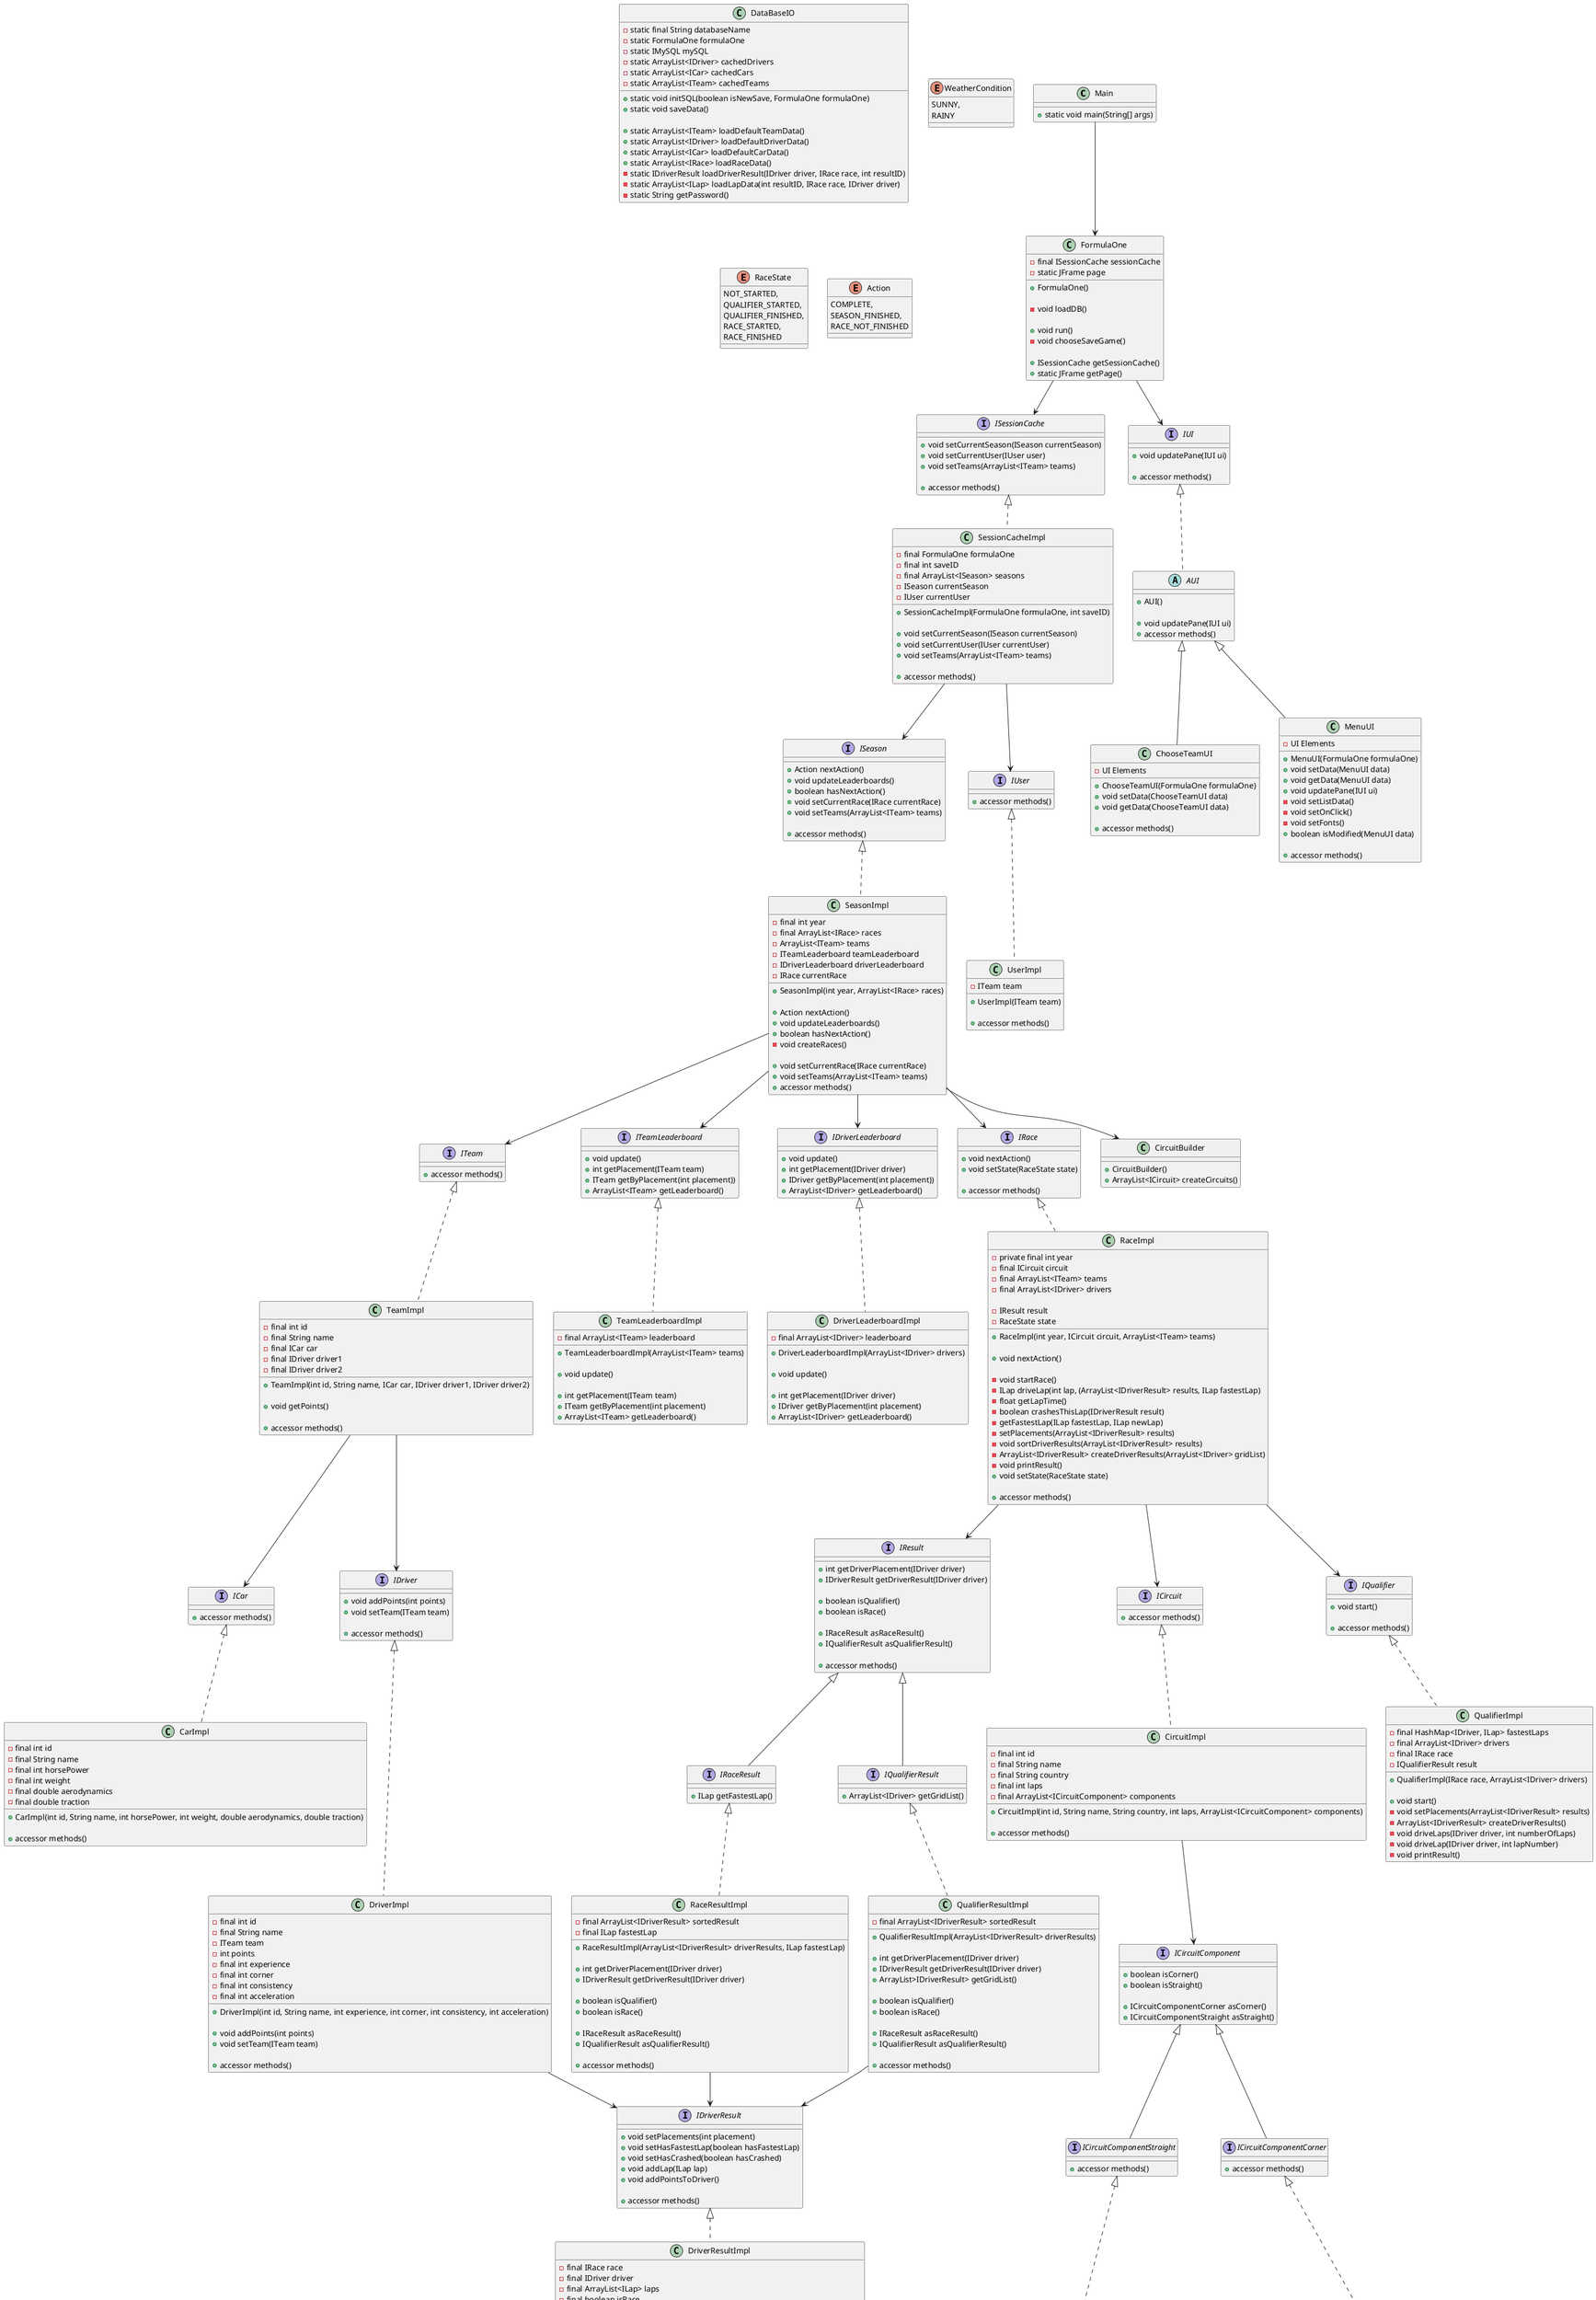 @startuml

' ******************
' Classes
' ******************

class Main {
    + static void main(String[] args)
}

class FormulaOne {
    - final ISessionCache sessionCache
    - static JFrame page

    + FormulaOne()

    - void loadDB()

    + void run()
    - void chooseSaveGame()

    + ISessionCache getSessionCache()
    + static JFrame getPage()
}

class SessionCacheImpl implements ISessionCache {
    - final FormulaOne formulaOne
    - final int saveID
    - final ArrayList<ISeason> seasons
    - ISeason currentSeason
    - IUser currentUser

    + SessionCacheImpl(FormulaOne formulaOne, int saveID)

    + void setCurrentSeason(ISeason currentSeason)
    + void setCurrentUser(IUser currentUser)
    + void setTeams(ArrayList<ITeam> teams)

    + accessor methods()
}

class SeasonImpl implements ISeason {
    - final int year
    - final ArrayList<IRace> races
    - ArrayList<ITeam> teams
    - ITeamLeaderboard teamLeaderboard
    - IDriverLeaderboard driverLeaderboard
    - IRace currentRace

    + SeasonImpl(int year, ArrayList<IRace> races)

    + Action nextAction()
    + void updateLeaderboards()
    + boolean hasNextAction()
    - void createRaces()

    + void setCurrentRace(IRace currentRace)
    + void setTeams(ArrayList<ITeam> teams)
    + accessor methods()
}

class TeamImpl implements ITeam {
    - final int id
    - final String name
    - final ICar car
    - final IDriver driver1
    - final IDriver driver2

    + TeamImpl(int id, String name, ICar car, IDriver driver1, IDriver driver2)

    + void getPoints()

    + accessor methods()
}

class DriverImpl implements IDriver {
    - final int id
    - final String name
    - ITeam team
    - int points
    - final int experience
    - final int corner
    - final int consistency
    - final int acceleration

    + DriverImpl(int id, String name, int experience, int corner, int consistency, int acceleration)

    + void addPoints(int points)
    + void setTeam(ITeam team)

    + accessor methods()
}

class CarImpl implements ICar {
    - final int id
    - final String name
    - final int horsePower
    - final int weight
    - final double aerodynamics
    - final double traction

    + CarImpl(int id, String name, int horsePower, int weight, double aerodynamics, double traction)

    + accessor methods()
}

class CircuitImpl implements ICircuit {
    - final int id
    - final String name
    - final String country
    - final int laps
    - final ArrayList<ICircuitComponent> components

    + CircuitImpl(int id, String name, String country, int laps, ArrayList<ICircuitComponent> components)

    + accessor methods()
}

class TeamLeaderboardImpl implements ITeamLeaderboard {
    - final ArrayList<ITeam> leaderboard

    + TeamLeaderboardImpl(ArrayList<ITeam> teams)

    + void update()

    + int getPlacement(ITeam team)
    + ITeam getByPlacement(int placement)
    + ArrayList<ITeam> getLeaderboard()
}

class DriverLeaderboardImpl implements IDriverLeaderboard {
    - final ArrayList<IDriver> leaderboard

    + DriverLeaderboardImpl(ArrayList<IDriver> drivers)

    + void update()

    + int getPlacement(IDriver driver)
    + IDriver getByPlacement(int placement)
    + ArrayList<IDriver> getLeaderboard()
}

class UserImpl implements IUser {
    - ITeam team

    + UserImpl(ITeam team)

    + accessor methods()
}

' ******************
' DataBase Classes
' ******************

class DataBaseIO {
    - static final String databaseName
    - static FormulaOne formulaOne
    - static IMySQL mySQL
    - static ArrayList<IDriver> cachedDrivers
    - static ArrayList<ICar> cachedCars
    - static ArrayList<ITeam> cachedTeams

    + static void initSQL(boolean isNewSave, FormulaOne formulaOne)
    + static void saveData()

    + static ArrayList<ITeam> loadDefaultTeamData()
    + static ArrayList<IDriver> loadDefaultDriverData()
    + static ArrayList<ICar> loadDefaultCarData()
    + static ArrayList<IRace> loadRaceData()
    - static IDriverResult loadDriverResult(IDriver driver, IRace race, int resultID)
    - static ArrayList<ILap> loadLapData(int resultID, IRace race, IDriver driver)
    - static String getPassword()
}

' ******************
' Race Classes
' ******************

class RaceImpl implements IRace {
    - private final int year
    - final ICircuit circuit
    - final ArrayList<ITeam> teams
    - final ArrayList<IDriver> drivers

    - IResult result
    - RaceState state

    + RaceImpl(int year, ICircuit circuit, ArrayList<ITeam> teams)

    + void nextAction()

    - void startRace()
    - ILap driveLap(int lap, (ArrayList<IDriverResult> results, ILap fastestLap)
    - float getLapTime()
    - boolean crashesThisLap(IDriverResult result)
    - getFastestLap(ILap fastestLap, ILap newLap)
    - setPlacements(ArrayList<IDriverResult> results)
    - void sortDriverResults(ArrayList<IDriverResult> results)
    - ArrayList<IDriverResult> createDriverResults(ArrayList<IDriver> gridList)
    - void printResult()
    + void setState(RaceState state)

    + accessor methods()
}

class RaceResultImpl implements IRaceResult {
    - final ArrayList<IDriverResult> sortedResult
    - final ILap fastestLap

    + RaceResultImpl(ArrayList<IDriverResult> driverResults, ILap fastestLap)

    + int getDriverPlacement(IDriver driver)
    + IDriverResult getDriverResult(IDriver driver)

    + boolean isQualifier()
    + boolean isRace()

    + IRaceResult asRaceResult()
    + IQualifierResult asQualifierResult()

    + accessor methods()
}

class QualifierImpl implements IQualifier {
    - final HashMap<IDriver, ILap> fastestLaps
    - final ArrayList<IDriver> drivers
    - final IRace race
    - IQualifierResult result

    + QualifierImpl(IRace race, ArrayList<IDriver> drivers)

    + void start()
    - void setPlacements(ArrayList<IDriverResult> results)
    - ArrayList<IDriverResult> createDriverResults()
    - void driveLaps(IDriver driver, int numberOfLaps)
    - void driveLap(IDriver driver, int lapNumber)
    - void printResult()



}

class QualifierResultImpl implements IQualifierResult {
    - final ArrayList<IDriverResult> sortedResult

    + QualifierResultImpl(ArrayList<IDriverResult> driverResults)

    + int getDriverPlacement(IDriver driver)
    + IDriverResult getDriverResult(IDriver driver)
    + ArrayList>IDriverResult> getGridList()

    + boolean isQualifier()
    + boolean isRace()

    + IRaceResult asRaceResult()
    + IQualifierResult asQualifierResult()

    + accessor methods()
}

class DriverResultImpl implements IDriverResult {
    - final IRace race
    - final IDriver driver
    - final ArrayList<ILap> laps
    - final boolean isRace
    - float time
    - boolean hasCrashed

    - int placement
    - int points
    - boolean hasFastestLap

    + DriverResultImpl(IRace race, IDriver driver, ArrayList<Ilap> laps, boolean isRace)

    + void setPlacement(int placement)
    + void setHasFastestLap(boolean hasFastestLap)
    + void setHasCrashed(boolean hasCrashed)
    + void addLap(ILap lap)
    + void addPointsToDriver(int points)


    + accessor methods()
}

class LapImpl implements ILap {
    - final IRace race
    - final IDriver driver
    - final int lapNumber
    - final float time

    + Lap(IRace race, IDriver driver, int lapNumber, float time)

    + accessor methods()
}

' ******************
' Circuit Classes
' ******************

class CircuitComponentCornerImpl implements ICircuitComponentCorner {
    - final int radius
    - final int angle
    - final Direction from
    - final Direction to

    + CircuitComponentCornerImpl(int radius, int angle, Direction from, Direction to)

    + accessor methods()
}

class CircuitComponentStraightImpl implements ICircuitComponentStraight {
    - final int length
    - final Direction from
    - final Direction to

    + CircuitComponentStraightImpl(int length, Direction from, Direction to)

    + accessor methods()
}

class CircuitBuilder {

  + CircuitBuilder()
  + ArrayList<ICircuit> createCircuits()
  }


' ******************
' UI Classes
' ******************

class ChooseTeamUI extends AUI {
    - UI Elements

    + ChooseTeamUI(FormulaOne formulaOne)
    + void setData(ChooseTeamUI data)
    + void getData(ChooseTeamUI data)

    + accessor methods()
}

class MenuUI extends AUI {
    - UI Elements

    + MenuUI(FormulaOne formulaOne)
    + void setData(MenuUI data)
    + void getData(MenuUI data)
    + void updatePane(IUI ui)
    - void setListData()
    - void setOnClick()
    - void setFonts()
    + boolean isModified(MenuUI data)

    + accessor methods()
}

' ******************
' Abstract Classes
' ******************

abstract class AUI implements IUI {
    + AUI()

    + void updatePane(IUI ui)
    + accessor methods()
}

' ******************
' Interfaces
' ******************

interface ITeam {
    + accessor methods()
}

interface IDriver {
    + void addPoints(int points)
    + void setTeam(ITeam team)

    + accessor methods()
}

interface ICar {
    + accessor methods()
}

interface IUser {
    + accessor methods()
}

interface ISessionCache {
    + void setCurrentSeason(ISeason currentSeason)
    + void setCurrentUser(IUser user)
    + void setTeams(ArrayList<ITeam> teams)

    + accessor methods()
}

interface ISeason {
    + Action nextAction()
    + void updateLeaderboards()
    + boolean hasNextAction()
    + void setCurrentRace(IRace currentRace)
    + void setTeams(ArrayList<ITeam> teams)

    + accessor methods()
}

interface IRace {
    + void nextAction()
    + void setState(RaceState state)

    + accessor methods()
}

interface ICircuit {
    + accessor methods()
}

interface ICircuitComponent {
    + boolean isCorner()
    + boolean isStraight()

    + ICircuitComponentCorner asCorner()
    + ICircuitComponentStraight asStraight()
}

interface ICircuitComponentCorner extends ICircuitComponent {
    + accessor methods()
}

interface ICircuitComponentStraight extends ICircuitComponent {
    + accessor methods()
}

interface IResult {
    + int getDriverPlacement(IDriver driver)
    + IDriverResult getDriverResult(IDriver driver)

    + boolean isQualifier()
    + boolean isRace()

    + IRaceResult asRaceResult()
    + IQualifierResult asQualifierResult()

    + accessor methods()
}

interface IRaceResult extends IResult {
    + ILap getFastestLap()
}

interface IQualifier {
    + void start()

    + accessor methods()
}

interface IQualifierResult extends IResult {
    + ArrayList<IDriver> getGridList()
}

interface IDriverResult {
    + void setPlacements(int placement)
    + void setHasFastestLap(boolean hasFastestLap)
    + void setHasCrashed(boolean hasCrashed)
    + void addLap(ILap lap)
    + void addPointsToDriver()

    + accessor methods()
}

interface ILap {
    + accessor methods()
}

interface IDriverLeaderboard {
    + void update()
    + int getPlacement(IDriver driver)
    + IDriver getByPlacement(int placement))
    + ArrayList<IDriver> getLeaderboard()
}

interface ITeamLeaderboard {
    + void update()
    + int getPlacement(ITeam team)
    + ITeam getByPlacement(int placement))
    + ArrayList<ITeam> getLeaderboard()
}

interface IUI {
    + void updatePane(IUI ui)

    + accessor methods()
}

' ******************
' Enums
' ******************

enum WeatherCondition {
    SUNNY,
    RAINY
}

enum RaceState {
    NOT_STARTED,
    QUALIFIER_STARTED,
    QUALIFIER_FINISHED,
    RACE_STARTED,
    RACE_FINISHED
}

enum Action {
    COMPLETE,
    SEASON_FINISHED,
    RACE_NOT_FINISHED
}

' ******************
' Relations
' ******************

Main --> FormulaOne

FormulaOne --> ISessionCache
FormulaOne --> IUI

SessionCacheImpl --> ISeason
SessionCacheImpl --> IUser

SeasonImpl --> ITeam
SeasonImpl --> IRace
SeasonImpl --> ITeamLeaderboard
SeasonImpl --> IDriverLeaderboard
SeasonImpl --> CircuitBuilder

RaceImpl --> ICircuit
RaceImpl --> IResult
RaceImpl --> IQualifier
RaceResultImpl --> IDriverResult
QualifierResultImpl --> IDriverResult
DriverImpl --> IDriverResult

DriverResultImpl --> ILap

TeamImpl --> ICar
TeamImpl --> IDriver

CircuitImpl --> ICircuitComponent

@enduml